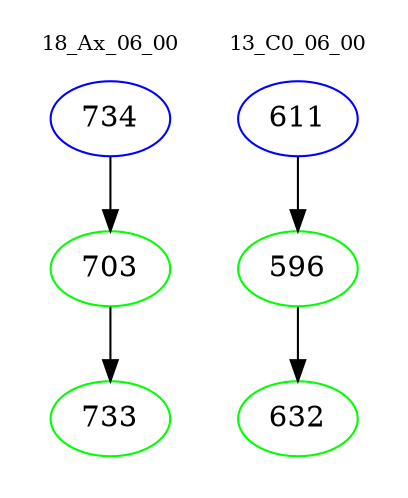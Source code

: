digraph{
subgraph cluster_0 {
color = white
label = "18_Ax_06_00";
fontsize=10;
T0_734 [label="734", color="blue"]
T0_734 -> T0_703 [color="black"]
T0_703 [label="703", color="green"]
T0_703 -> T0_733 [color="black"]
T0_733 [label="733", color="green"]
}
subgraph cluster_1 {
color = white
label = "13_C0_06_00";
fontsize=10;
T1_611 [label="611", color="blue"]
T1_611 -> T1_596 [color="black"]
T1_596 [label="596", color="green"]
T1_596 -> T1_632 [color="black"]
T1_632 [label="632", color="green"]
}
}
